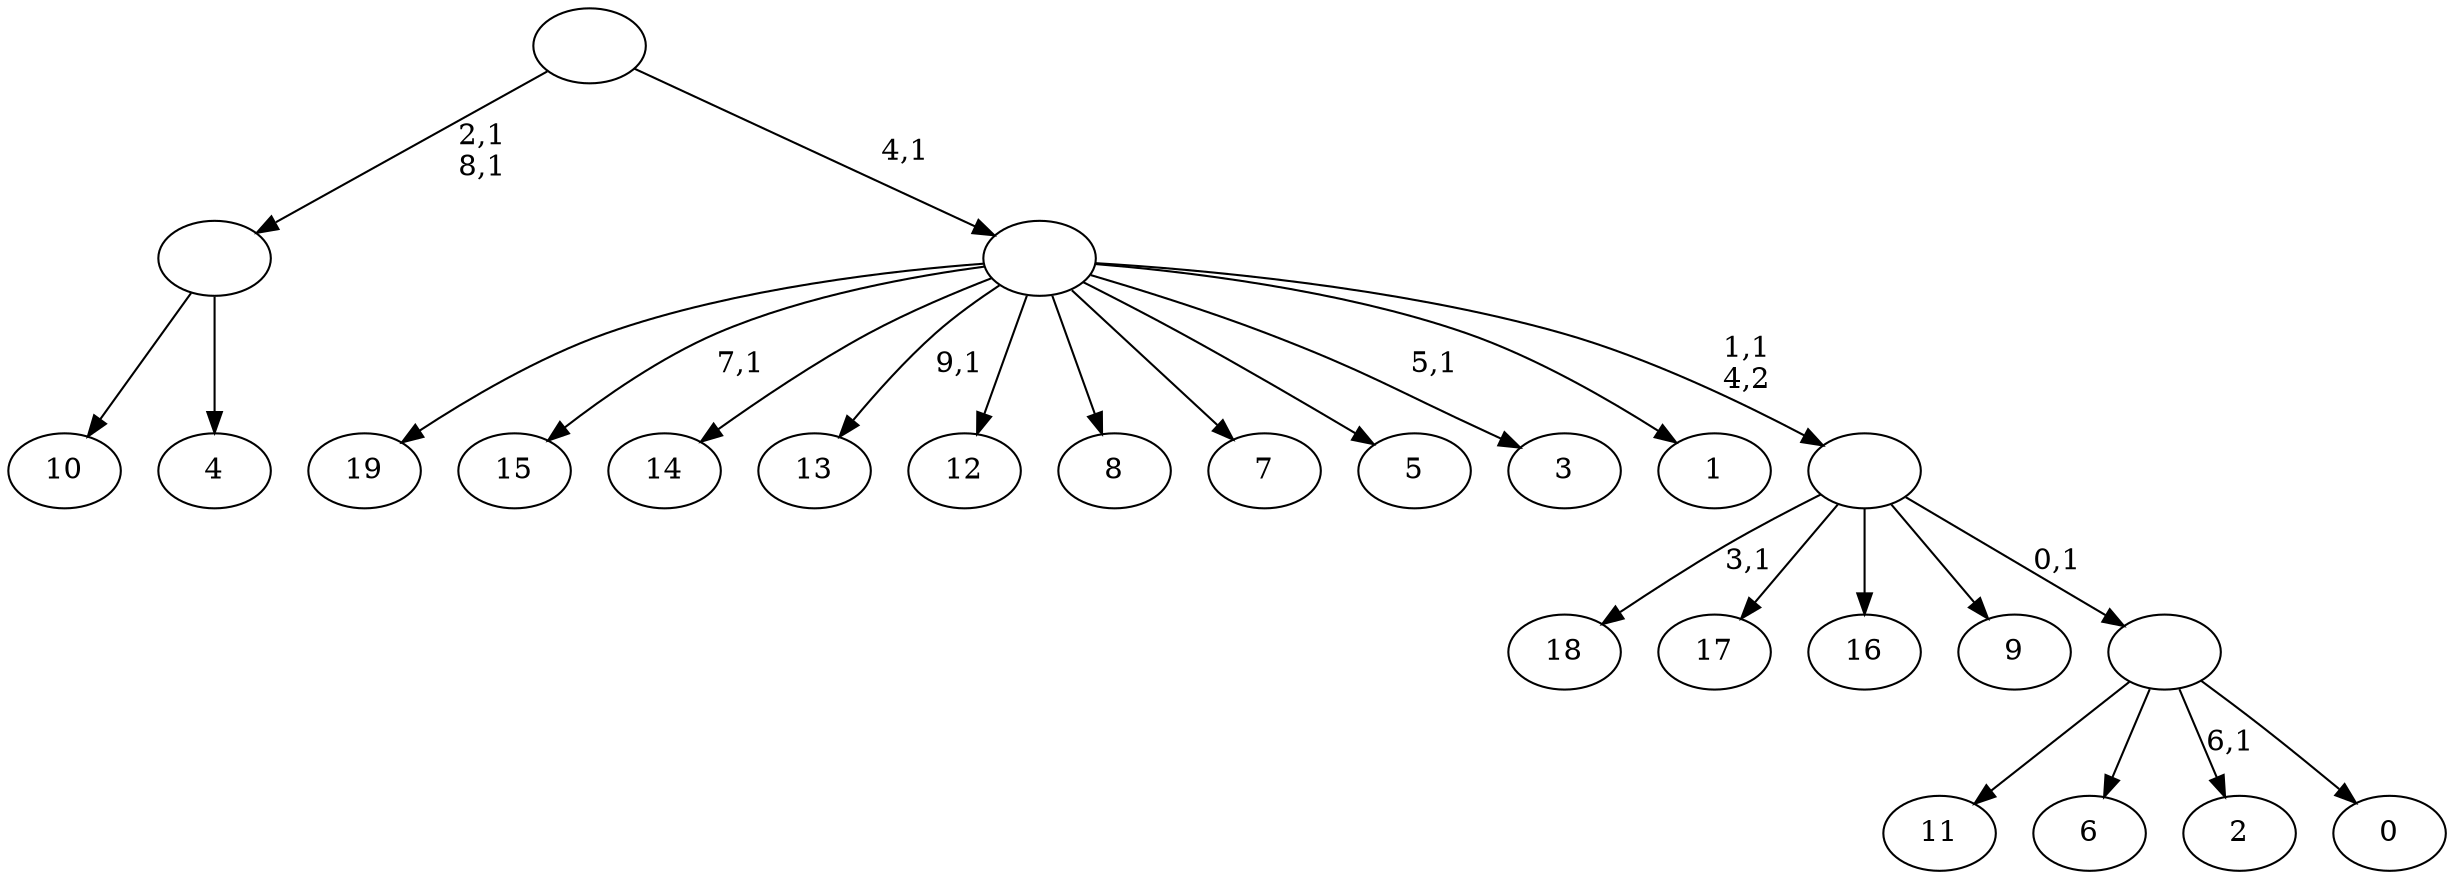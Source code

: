 digraph T {
	30 [label="19"]
	29 [label="18"]
	27 [label="17"]
	26 [label="16"]
	25 [label="15"]
	23 [label="14"]
	22 [label="13"]
	20 [label="12"]
	19 [label="11"]
	18 [label="10"]
	17 [label="9"]
	16 [label="8"]
	15 [label="7"]
	14 [label="6"]
	13 [label="5"]
	12 [label="4"]
	11 [label=""]
	9 [label="3"]
	7 [label="2"]
	5 [label="1"]
	4 [label="0"]
	3 [label=""]
	2 [label=""]
	1 [label=""]
	0 [label=""]
	11 -> 18 [label=""]
	11 -> 12 [label=""]
	3 -> 7 [label="6,1"]
	3 -> 19 [label=""]
	3 -> 14 [label=""]
	3 -> 4 [label=""]
	2 -> 29 [label="3,1"]
	2 -> 27 [label=""]
	2 -> 26 [label=""]
	2 -> 17 [label=""]
	2 -> 3 [label="0,1"]
	1 -> 9 [label="5,1"]
	1 -> 22 [label="9,1"]
	1 -> 25 [label="7,1"]
	1 -> 30 [label=""]
	1 -> 23 [label=""]
	1 -> 20 [label=""]
	1 -> 16 [label=""]
	1 -> 15 [label=""]
	1 -> 13 [label=""]
	1 -> 5 [label=""]
	1 -> 2 [label="1,1\n4,2"]
	0 -> 11 [label="2,1\n8,1"]
	0 -> 1 [label="4,1"]
}
